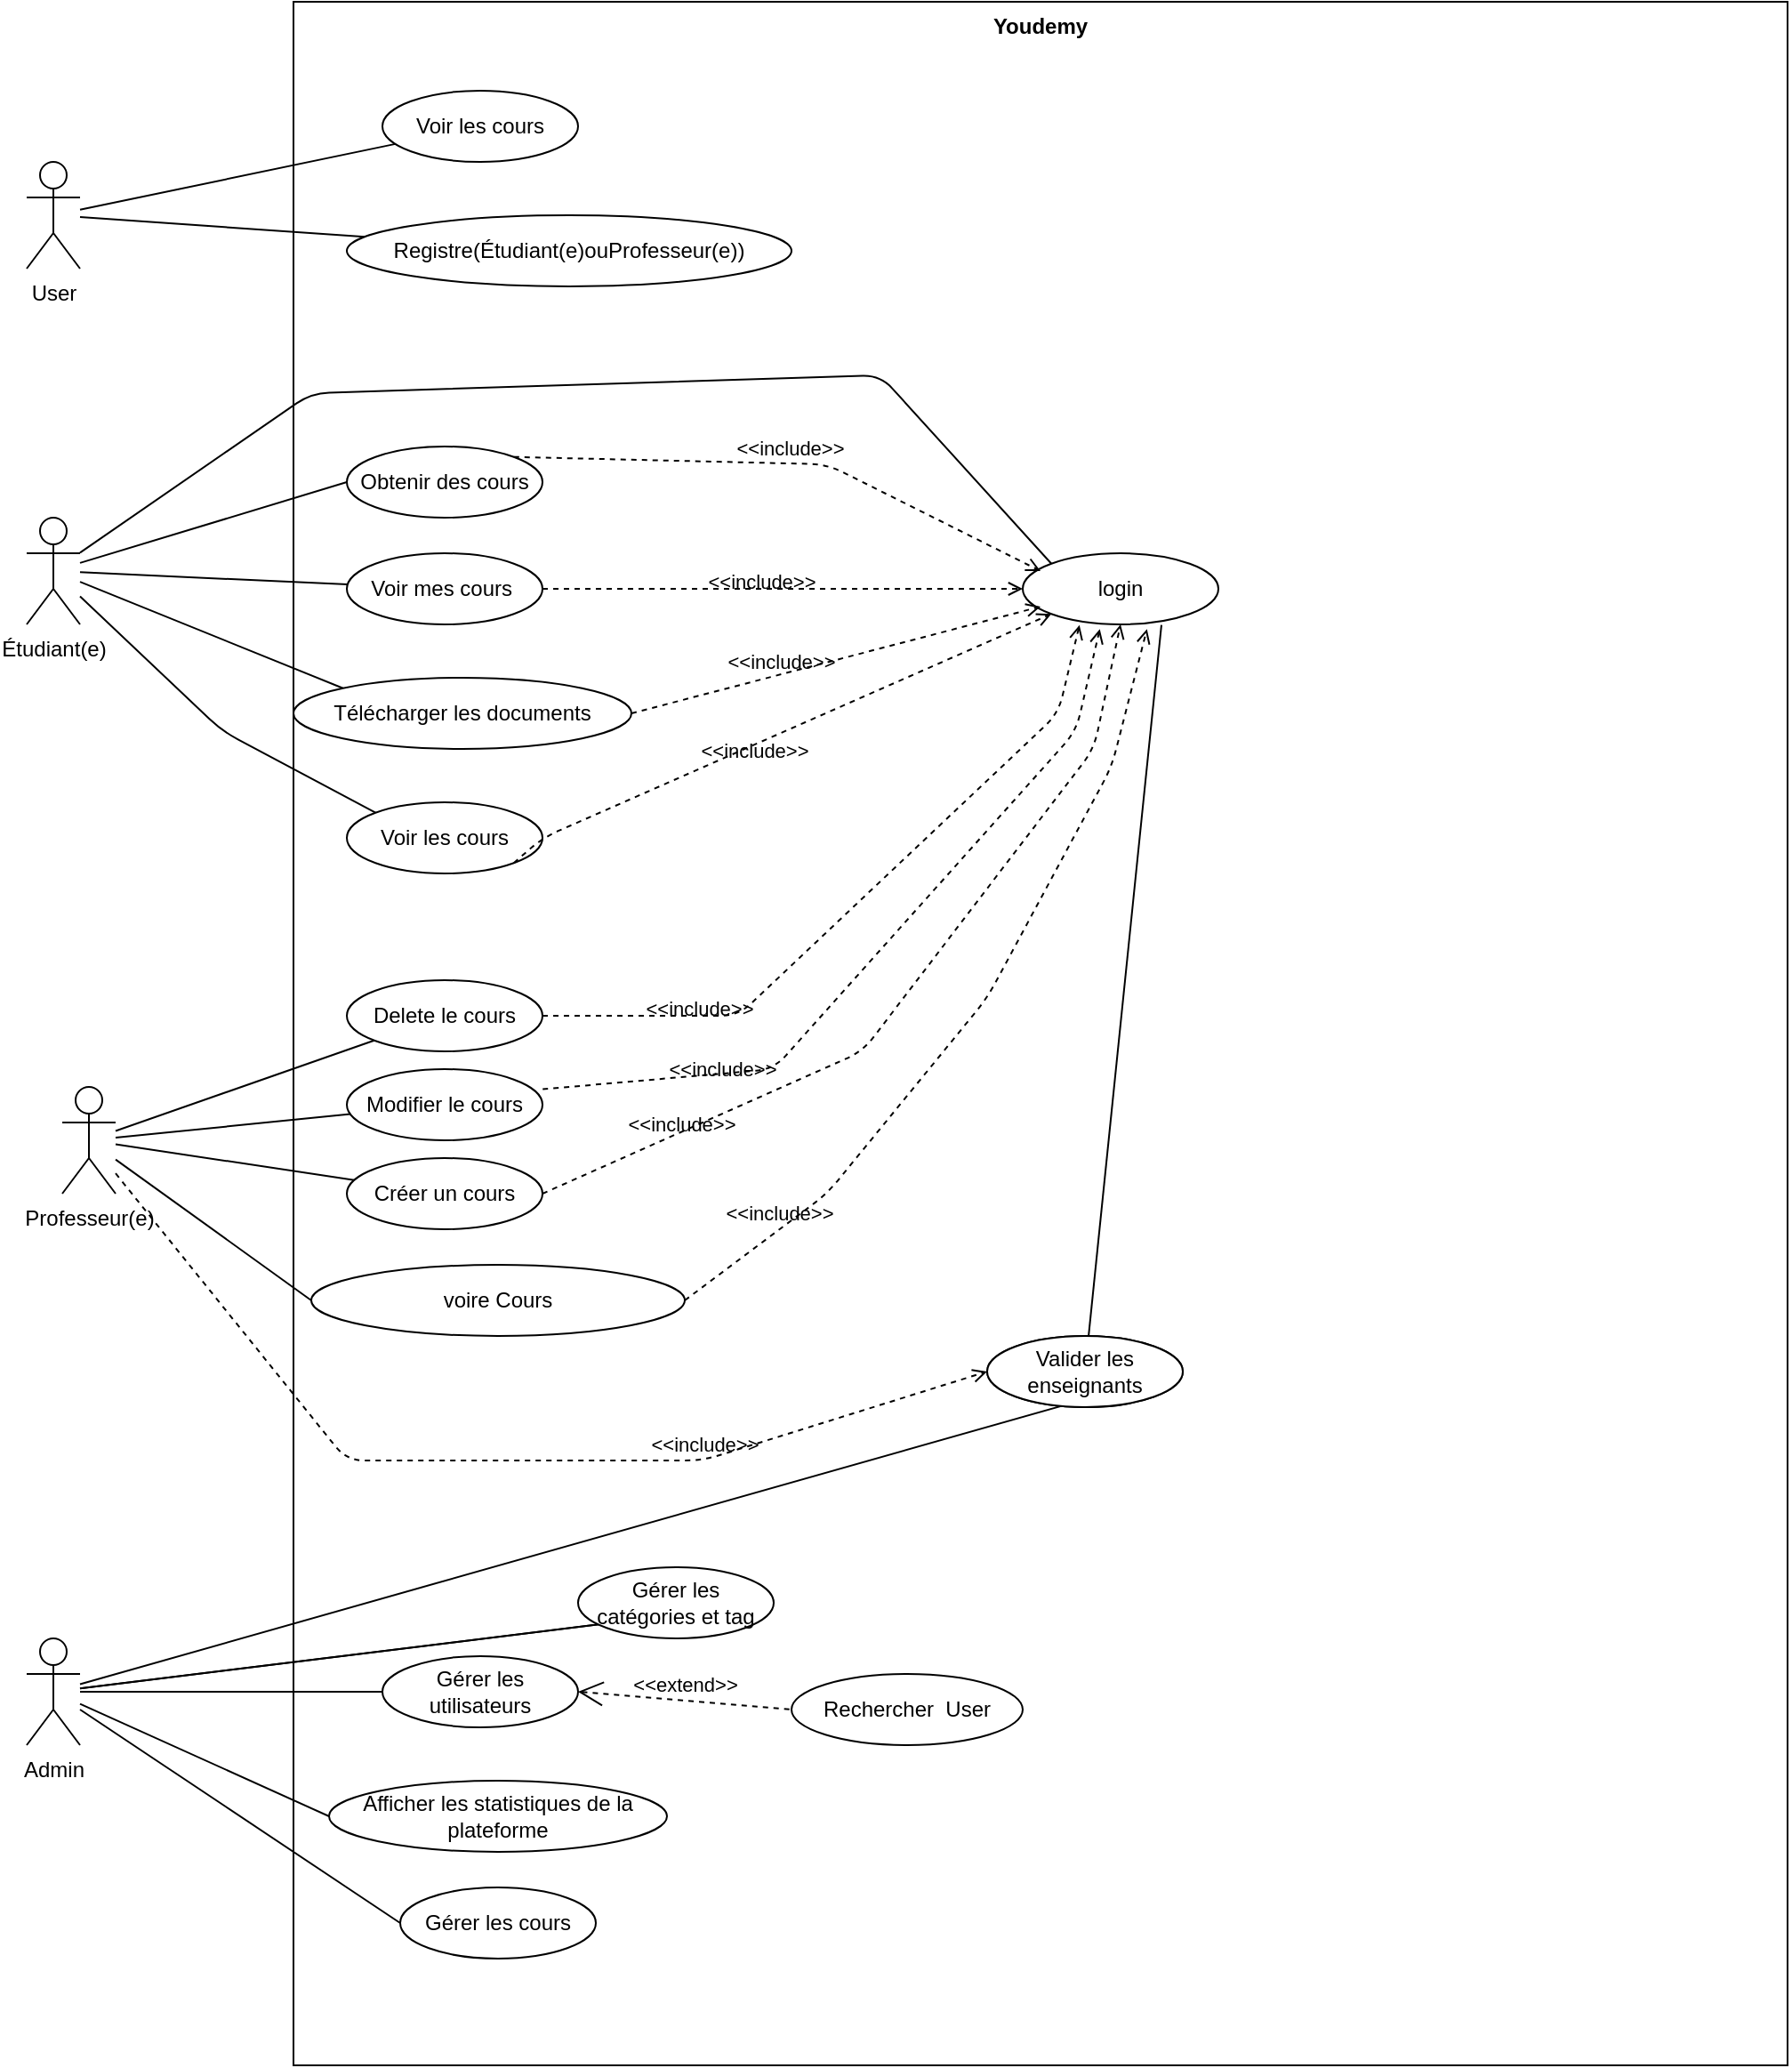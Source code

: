 <mxfile>
    <diagram id="GQQQxM4TFJ_PKOXh-Pgn" name="Page-1">
        <mxGraphModel dx="1288" dy="959" grid="1" gridSize="10" guides="1" tooltips="1" connect="1" arrows="1" fold="1" page="1" pageScale="1" pageWidth="850" pageHeight="1100" math="0" shadow="0">
            <root>
                <mxCell id="0"/>
                <mxCell id="1" parent="0"/>
                <mxCell id="60" style="edgeStyle=none;html=1;exitX=1;exitY=0.5;exitDx=0;exitDy=0;startArrow=none;startFill=0;endArrow=none;endFill=0;" parent="1" source="2" edge="1">
                    <mxGeometry relative="1" as="geometry">
                        <mxPoint x="1340.333" y="519.778" as="targetPoint"/>
                    </mxGeometry>
                </mxCell>
                <mxCell id="2" value="Youdemy" style="shape=rect;html=1;verticalAlign=top;fontStyle=1;whiteSpace=wrap;align=center;" parent="1" vertex="1">
                    <mxGeometry x="590" y="80" width="840" height="1160" as="geometry"/>
                </mxCell>
                <mxCell id="13" style="edgeStyle=none;html=1;endArrow=none;endFill=0;" parent="1" source="3" target="8" edge="1">
                    <mxGeometry relative="1" as="geometry"/>
                </mxCell>
                <mxCell id="14" style="edgeStyle=none;html=1;endArrow=none;endFill=0;" parent="1" source="3" target="10" edge="1">
                    <mxGeometry relative="1" as="geometry"/>
                </mxCell>
                <mxCell id="3" value="User" style="shape=umlActor;html=1;verticalLabelPosition=bottom;verticalAlign=top;align=center;" parent="1" vertex="1">
                    <mxGeometry x="440" y="170" width="30" height="60" as="geometry"/>
                </mxCell>
                <mxCell id="54" style="edgeStyle=none;html=1;startArrow=none;startFill=0;endArrow=none;endFill=0;" parent="1" source="4" target="45" edge="1">
                    <mxGeometry relative="1" as="geometry"/>
                </mxCell>
                <mxCell id="55" style="edgeStyle=none;html=1;startArrow=none;startFill=0;endArrow=none;endFill=0;" parent="1" source="4" target="48" edge="1">
                    <mxGeometry relative="1" as="geometry"/>
                </mxCell>
                <mxCell id="56" style="edgeStyle=none;html=1;startArrow=none;startFill=0;endArrow=none;endFill=0;" parent="1" source="4" target="50" edge="1">
                    <mxGeometry relative="1" as="geometry"/>
                </mxCell>
                <mxCell id="58" style="edgeStyle=none;html=1;entryX=0;entryY=0.5;entryDx=0;entryDy=0;startArrow=none;startFill=0;endArrow=none;endFill=0;" parent="1" source="4" target="57" edge="1">
                    <mxGeometry relative="1" as="geometry"/>
                </mxCell>
                <mxCell id="4" value="Professeur(e)" style="shape=umlActor;html=1;verticalLabelPosition=bottom;verticalAlign=top;align=center;" parent="1" vertex="1">
                    <mxGeometry x="460" y="690" width="30" height="60" as="geometry"/>
                </mxCell>
                <mxCell id="19" style="edgeStyle=none;html=1;endArrow=none;endFill=0;entryX=0;entryY=0;entryDx=0;entryDy=0;" parent="1" source="5" target="18" edge="1">
                    <mxGeometry relative="1" as="geometry">
                        <mxPoint x="1000" y="410" as="targetPoint"/>
                        <Array as="points">
                            <mxPoint x="600" y="300"/>
                            <mxPoint x="920" y="290"/>
                        </Array>
                    </mxGeometry>
                </mxCell>
                <mxCell id="27" style="edgeStyle=none;html=1;entryX=0;entryY=0.5;entryDx=0;entryDy=0;startArrow=none;startFill=0;endArrow=none;endFill=0;" parent="1" source="5" target="24" edge="1">
                    <mxGeometry relative="1" as="geometry"/>
                </mxCell>
                <mxCell id="33" style="edgeStyle=none;html=1;startArrow=none;startFill=0;endArrow=none;endFill=0;" parent="1" source="5" target="32" edge="1">
                    <mxGeometry relative="1" as="geometry"/>
                </mxCell>
                <mxCell id="36" style="edgeStyle=none;html=1;entryX=0;entryY=0;entryDx=0;entryDy=0;startArrow=none;startFill=0;endArrow=none;endFill=0;" parent="1" source="5" target="35" edge="1">
                    <mxGeometry relative="1" as="geometry"/>
                </mxCell>
                <mxCell id="90" style="edgeStyle=none;html=1;entryX=0;entryY=0;entryDx=0;entryDy=0;endArrow=none;endFill=0;" edge="1" parent="1" source="5" target="87">
                    <mxGeometry relative="1" as="geometry">
                        <Array as="points">
                            <mxPoint x="550" y="490"/>
                        </Array>
                    </mxGeometry>
                </mxCell>
                <mxCell id="5" value="Étudiant(e)" style="shape=umlActor;html=1;verticalLabelPosition=bottom;verticalAlign=top;align=center;" parent="1" vertex="1">
                    <mxGeometry x="440" y="370" width="30" height="60" as="geometry"/>
                </mxCell>
                <mxCell id="73" style="edgeStyle=none;html=1;entryX=1;entryY=0.5;entryDx=0;entryDy=0;endArrow=none;endFill=0;startArrow=none;" parent="1" source="7" target="78" edge="1">
                    <mxGeometry relative="1" as="geometry">
                        <Array as="points"/>
                    </mxGeometry>
                </mxCell>
                <mxCell id="74" style="edgeStyle=none;html=1;endArrow=none;endFill=0;entryX=0;entryY=0.5;entryDx=0;entryDy=0;" parent="1" source="7" target="65" edge="1">
                    <mxGeometry relative="1" as="geometry"/>
                </mxCell>
                <mxCell id="75" style="edgeStyle=none;html=1;entryX=0;entryY=0.5;entryDx=0;entryDy=0;endArrow=none;endFill=0;" parent="1" source="7" target="64" edge="1">
                    <mxGeometry relative="1" as="geometry"/>
                </mxCell>
                <mxCell id="76" style="edgeStyle=none;html=1;entryX=1;entryY=0.5;entryDx=0;entryDy=0;endArrow=none;endFill=0;" parent="1" source="7" target="62" edge="1">
                    <mxGeometry relative="1" as="geometry"/>
                </mxCell>
                <mxCell id="77" style="edgeStyle=none;html=1;entryX=1;entryY=0.5;entryDx=0;entryDy=0;endArrow=none;endFill=0;" parent="1" source="7" target="67" edge="1">
                    <mxGeometry relative="1" as="geometry"/>
                </mxCell>
                <mxCell id="7" value="Admin&lt;br&gt;" style="shape=umlActor;html=1;verticalLabelPosition=bottom;verticalAlign=top;align=center;" parent="1" vertex="1">
                    <mxGeometry x="440" y="1000" width="30" height="60" as="geometry"/>
                </mxCell>
                <mxCell id="8" value="Voir les cours" style="ellipse;whiteSpace=wrap;html=1;" parent="1" vertex="1">
                    <mxGeometry x="640" y="130" width="110" height="40" as="geometry"/>
                </mxCell>
                <mxCell id="10" value="Registre(&lt;span style=&quot;&quot;&gt;Étudiant(e)ou&lt;/span&gt;&lt;span style=&quot;&quot;&gt;Professeur(e)&lt;/span&gt;)" style="ellipse;whiteSpace=wrap;html=1;" parent="1" vertex="1">
                    <mxGeometry x="620" y="200" width="250" height="40" as="geometry"/>
                </mxCell>
                <mxCell id="18" value="login" style="ellipse;whiteSpace=wrap;html=1;" parent="1" vertex="1">
                    <mxGeometry x="1000" y="390" width="110" height="40" as="geometry"/>
                </mxCell>
                <mxCell id="24" value="Obtenir des cours" style="ellipse;whiteSpace=wrap;html=1;" parent="1" vertex="1">
                    <mxGeometry x="620" y="330" width="110" height="40" as="geometry"/>
                </mxCell>
                <mxCell id="28" value="&amp;lt;&amp;lt;include&amp;gt;&amp;gt;" style="edgeStyle=none;html=1;endArrow=open;verticalAlign=bottom;dashed=1;labelBackgroundColor=none;exitX=1;exitY=0;exitDx=0;exitDy=0;" parent="1" source="24" edge="1">
                    <mxGeometry width="160" relative="1" as="geometry">
                        <mxPoint x="680" y="530" as="sourcePoint"/>
                        <mxPoint x="1010" y="400" as="targetPoint"/>
                        <Array as="points">
                            <mxPoint x="890" y="340"/>
                        </Array>
                    </mxGeometry>
                </mxCell>
                <mxCell id="32" value="Voir mes cours&amp;nbsp;" style="ellipse;whiteSpace=wrap;html=1;" parent="1" vertex="1">
                    <mxGeometry x="620" y="390" width="110" height="40" as="geometry"/>
                </mxCell>
                <mxCell id="34" value="&amp;lt;&amp;lt;include&amp;gt;&amp;gt;" style="edgeStyle=none;html=1;endArrow=open;verticalAlign=bottom;dashed=1;labelBackgroundColor=none;exitX=1;exitY=0.5;exitDx=0;exitDy=0;entryX=0;entryY=0.5;entryDx=0;entryDy=0;entryPerimeter=0;" parent="1" source="32" target="18" edge="1">
                    <mxGeometry x="-0.089" y="-5" width="160" relative="1" as="geometry">
                        <mxPoint x="680" y="530" as="sourcePoint"/>
                        <mxPoint x="840" y="530" as="targetPoint"/>
                        <mxPoint as="offset"/>
                    </mxGeometry>
                </mxCell>
                <mxCell id="35" value="Télécharger les documents" style="ellipse;whiteSpace=wrap;html=1;" parent="1" vertex="1">
                    <mxGeometry x="590" y="460" width="190" height="40" as="geometry"/>
                </mxCell>
                <mxCell id="37" value="&amp;lt;&amp;lt;include&amp;gt;&amp;gt;" style="edgeStyle=none;html=1;endArrow=open;verticalAlign=bottom;dashed=1;labelBackgroundColor=none;exitX=1;exitY=0.5;exitDx=0;exitDy=0;" parent="1" source="35" edge="1">
                    <mxGeometry x="-0.277" y="-2" width="160" relative="1" as="geometry">
                        <mxPoint x="680" y="530" as="sourcePoint"/>
                        <mxPoint x="1010" y="420" as="targetPoint"/>
                        <mxPoint as="offset"/>
                    </mxGeometry>
                </mxCell>
                <mxCell id="45" value="Delete le cours" style="ellipse;whiteSpace=wrap;html=1;" parent="1" vertex="1">
                    <mxGeometry x="620" y="630" width="110" height="40" as="geometry"/>
                </mxCell>
                <mxCell id="48" value="Modifier le cours" style="ellipse;whiteSpace=wrap;html=1;" parent="1" vertex="1">
                    <mxGeometry x="620" y="680" width="110" height="40" as="geometry"/>
                </mxCell>
                <mxCell id="50" value="Créer un cours" style="ellipse;whiteSpace=wrap;html=1;" parent="1" vertex="1">
                    <mxGeometry x="620" y="730" width="110" height="40" as="geometry"/>
                </mxCell>
                <mxCell id="51" value="&amp;lt;&amp;lt;include&amp;gt;&amp;gt;" style="edgeStyle=none;html=1;endArrow=open;verticalAlign=bottom;dashed=1;labelBackgroundColor=none;exitX=1;exitY=0.5;exitDx=0;exitDy=0;entryX=0.29;entryY=1.009;entryDx=0;entryDy=0;entryPerimeter=0;" parent="1" source="45" target="18" edge="1">
                    <mxGeometry x="-0.57" y="-5" width="160" relative="1" as="geometry">
                        <mxPoint x="680" y="580" as="sourcePoint"/>
                        <mxPoint x="1040" y="430" as="targetPoint"/>
                        <Array as="points">
                            <mxPoint x="840" y="650"/>
                            <mxPoint x="1020" y="480"/>
                        </Array>
                        <mxPoint as="offset"/>
                    </mxGeometry>
                </mxCell>
                <mxCell id="52" value="&amp;lt;&amp;lt;include&amp;gt;&amp;gt;" style="edgeStyle=none;html=1;endArrow=open;verticalAlign=bottom;dashed=1;labelBackgroundColor=none;exitX=1.001;exitY=0.282;exitDx=0;exitDy=0;exitPerimeter=0;entryX=0.394;entryY=1.066;entryDx=0;entryDy=0;entryPerimeter=0;" parent="1" source="48" target="18" edge="1">
                    <mxGeometry x="-0.547" y="-6" width="160" relative="1" as="geometry">
                        <mxPoint x="680" y="580" as="sourcePoint"/>
                        <mxPoint x="1040" y="440" as="targetPoint"/>
                        <Array as="points">
                            <mxPoint x="860" y="680"/>
                            <mxPoint x="1030" y="490"/>
                        </Array>
                        <mxPoint as="offset"/>
                    </mxGeometry>
                </mxCell>
                <mxCell id="53" value="&amp;lt;&amp;lt;include&amp;gt;&amp;gt;" style="edgeStyle=none;html=1;endArrow=open;verticalAlign=bottom;dashed=1;labelBackgroundColor=none;exitX=1;exitY=0.5;exitDx=0;exitDy=0;entryX=0.5;entryY=1;entryDx=0;entryDy=0;" parent="1" source="50" target="18" edge="1">
                    <mxGeometry x="-0.654" y="-4" width="160" relative="1" as="geometry">
                        <mxPoint x="680" y="580" as="sourcePoint"/>
                        <mxPoint x="1070" y="430" as="targetPoint"/>
                        <Array as="points">
                            <mxPoint x="910" y="670"/>
                            <mxPoint x="1040" y="500"/>
                        </Array>
                        <mxPoint as="offset"/>
                    </mxGeometry>
                </mxCell>
                <mxCell id="57" value="voire Cours" style="ellipse;whiteSpace=wrap;html=1;" parent="1" vertex="1">
                    <mxGeometry x="600" y="790" width="210" height="40" as="geometry"/>
                </mxCell>
                <mxCell id="59" value="&amp;lt;&amp;lt;include&amp;gt;&amp;gt;" style="edgeStyle=none;html=1;endArrow=open;verticalAlign=bottom;dashed=1;labelBackgroundColor=none;exitX=1;exitY=0.5;exitDx=0;exitDy=0;entryX=0.635;entryY=1.066;entryDx=0;entryDy=0;entryPerimeter=0;" parent="1" source="57" target="18" edge="1">
                    <mxGeometry x="-0.716" width="160" relative="1" as="geometry">
                        <mxPoint x="680" y="580" as="sourcePoint"/>
                        <mxPoint x="840" y="580" as="targetPoint"/>
                        <Array as="points">
                            <mxPoint x="890" y="750"/>
                            <mxPoint x="980" y="640"/>
                            <mxPoint x="1050" y="510"/>
                        </Array>
                        <mxPoint as="offset"/>
                    </mxGeometry>
                </mxCell>
                <mxCell id="62" value="Gérer les utilisateurs" style="ellipse;whiteSpace=wrap;html=1;" parent="1" vertex="1">
                    <mxGeometry x="640" y="1010" width="110" height="40" as="geometry"/>
                </mxCell>
                <mxCell id="64" value="Gérer les cours" style="ellipse;whiteSpace=wrap;html=1;" parent="1" vertex="1">
                    <mxGeometry x="650" y="1140" width="110" height="40" as="geometry"/>
                </mxCell>
                <mxCell id="65" value="Afficher les statistiques de la plateforme" style="ellipse;whiteSpace=wrap;html=1;" parent="1" vertex="1">
                    <mxGeometry x="610" y="1080" width="190" height="40" as="geometry"/>
                </mxCell>
                <mxCell id="71" style="edgeStyle=none;html=1;entryX=0.709;entryY=1.009;entryDx=0;entryDy=0;endArrow=none;endFill=0;entryPerimeter=0;" parent="1" source="66" target="18" edge="1">
                    <mxGeometry relative="1" as="geometry"/>
                </mxCell>
                <mxCell id="66" value="Valider les enseignants" style="ellipse;whiteSpace=wrap;html=1;" parent="1" vertex="1">
                    <mxGeometry x="980" y="830" width="110" height="40" as="geometry"/>
                </mxCell>
                <mxCell id="72" value="&amp;lt;&amp;lt;include&amp;gt;&amp;gt;" style="edgeStyle=none;html=1;endArrow=open;verticalAlign=bottom;dashed=1;labelBackgroundColor=none;entryX=0;entryY=0.5;entryDx=0;entryDy=0;" parent="1" source="4" target="66" edge="1">
                    <mxGeometry x="0.421" y="1" width="160" relative="1" as="geometry">
                        <mxPoint x="850" y="590" as="sourcePoint"/>
                        <mxPoint x="1010" y="590" as="targetPoint"/>
                        <Array as="points">
                            <mxPoint x="620" y="900"/>
                            <mxPoint x="820" y="900"/>
                        </Array>
                        <mxPoint y="1" as="offset"/>
                    </mxGeometry>
                </mxCell>
                <mxCell id="78" value="Valider les enseignants" style="ellipse;whiteSpace=wrap;html=1;" parent="1" vertex="1">
                    <mxGeometry x="980" y="830" width="110" height="40" as="geometry"/>
                </mxCell>
                <mxCell id="80" value="" style="edgeStyle=none;html=1;entryX=1;entryY=0.5;entryDx=0;entryDy=0;endArrow=none;endFill=0;" parent="1" source="7" target="67" edge="1">
                    <mxGeometry relative="1" as="geometry">
                        <Array as="points"/>
                        <mxPoint x="470" y="1026.491" as="sourcePoint"/>
                        <mxPoint x="1090.0" y="850" as="targetPoint"/>
                    </mxGeometry>
                </mxCell>
                <mxCell id="67" value="Gérer les catégories et tag" style="ellipse;whiteSpace=wrap;html=1;" parent="1" vertex="1">
                    <mxGeometry x="750" y="960" width="110" height="40" as="geometry"/>
                </mxCell>
                <mxCell id="84" value="Rechercher&amp;nbsp; User" style="ellipse;whiteSpace=wrap;html=1;" vertex="1" parent="1">
                    <mxGeometry x="870" y="1020" width="130" height="40" as="geometry"/>
                </mxCell>
                <mxCell id="85" value="&amp;lt;&amp;lt;extend&amp;gt;&amp;gt;" style="edgeStyle=none;html=1;startArrow=open;endArrow=none;startSize=12;verticalAlign=bottom;dashed=1;labelBackgroundColor=none;entryX=0;entryY=0.5;entryDx=0;entryDy=0;exitX=1;exitY=0.5;exitDx=0;exitDy=0;" edge="1" parent="1" source="62" target="84">
                    <mxGeometry width="160" relative="1" as="geometry">
                        <mxPoint x="620" y="900" as="sourcePoint"/>
                        <mxPoint x="780" y="900" as="targetPoint"/>
                    </mxGeometry>
                </mxCell>
                <mxCell id="87" value="Voir les cours" style="ellipse;whiteSpace=wrap;html=1;" vertex="1" parent="1">
                    <mxGeometry x="620" y="530" width="110" height="40" as="geometry"/>
                </mxCell>
                <mxCell id="91" value="&amp;lt;&amp;lt;include&amp;gt;&amp;gt;" style="edgeStyle=none;html=1;endArrow=open;verticalAlign=bottom;dashed=1;labelBackgroundColor=none;entryX=0;entryY=1;entryDx=0;entryDy=0;exitX=1;exitY=1;exitDx=0;exitDy=0;" edge="1" parent="1" source="87" target="18">
                    <mxGeometry x="-0.117" y="-12" width="160" relative="1" as="geometry">
                        <mxPoint x="650" y="650" as="sourcePoint"/>
                        <mxPoint x="810" y="650" as="targetPoint"/>
                        <Array as="points">
                            <mxPoint x="730" y="550"/>
                        </Array>
                        <mxPoint x="-1" as="offset"/>
                    </mxGeometry>
                </mxCell>
            </root>
        </mxGraphModel>
    </diagram>
</mxfile>